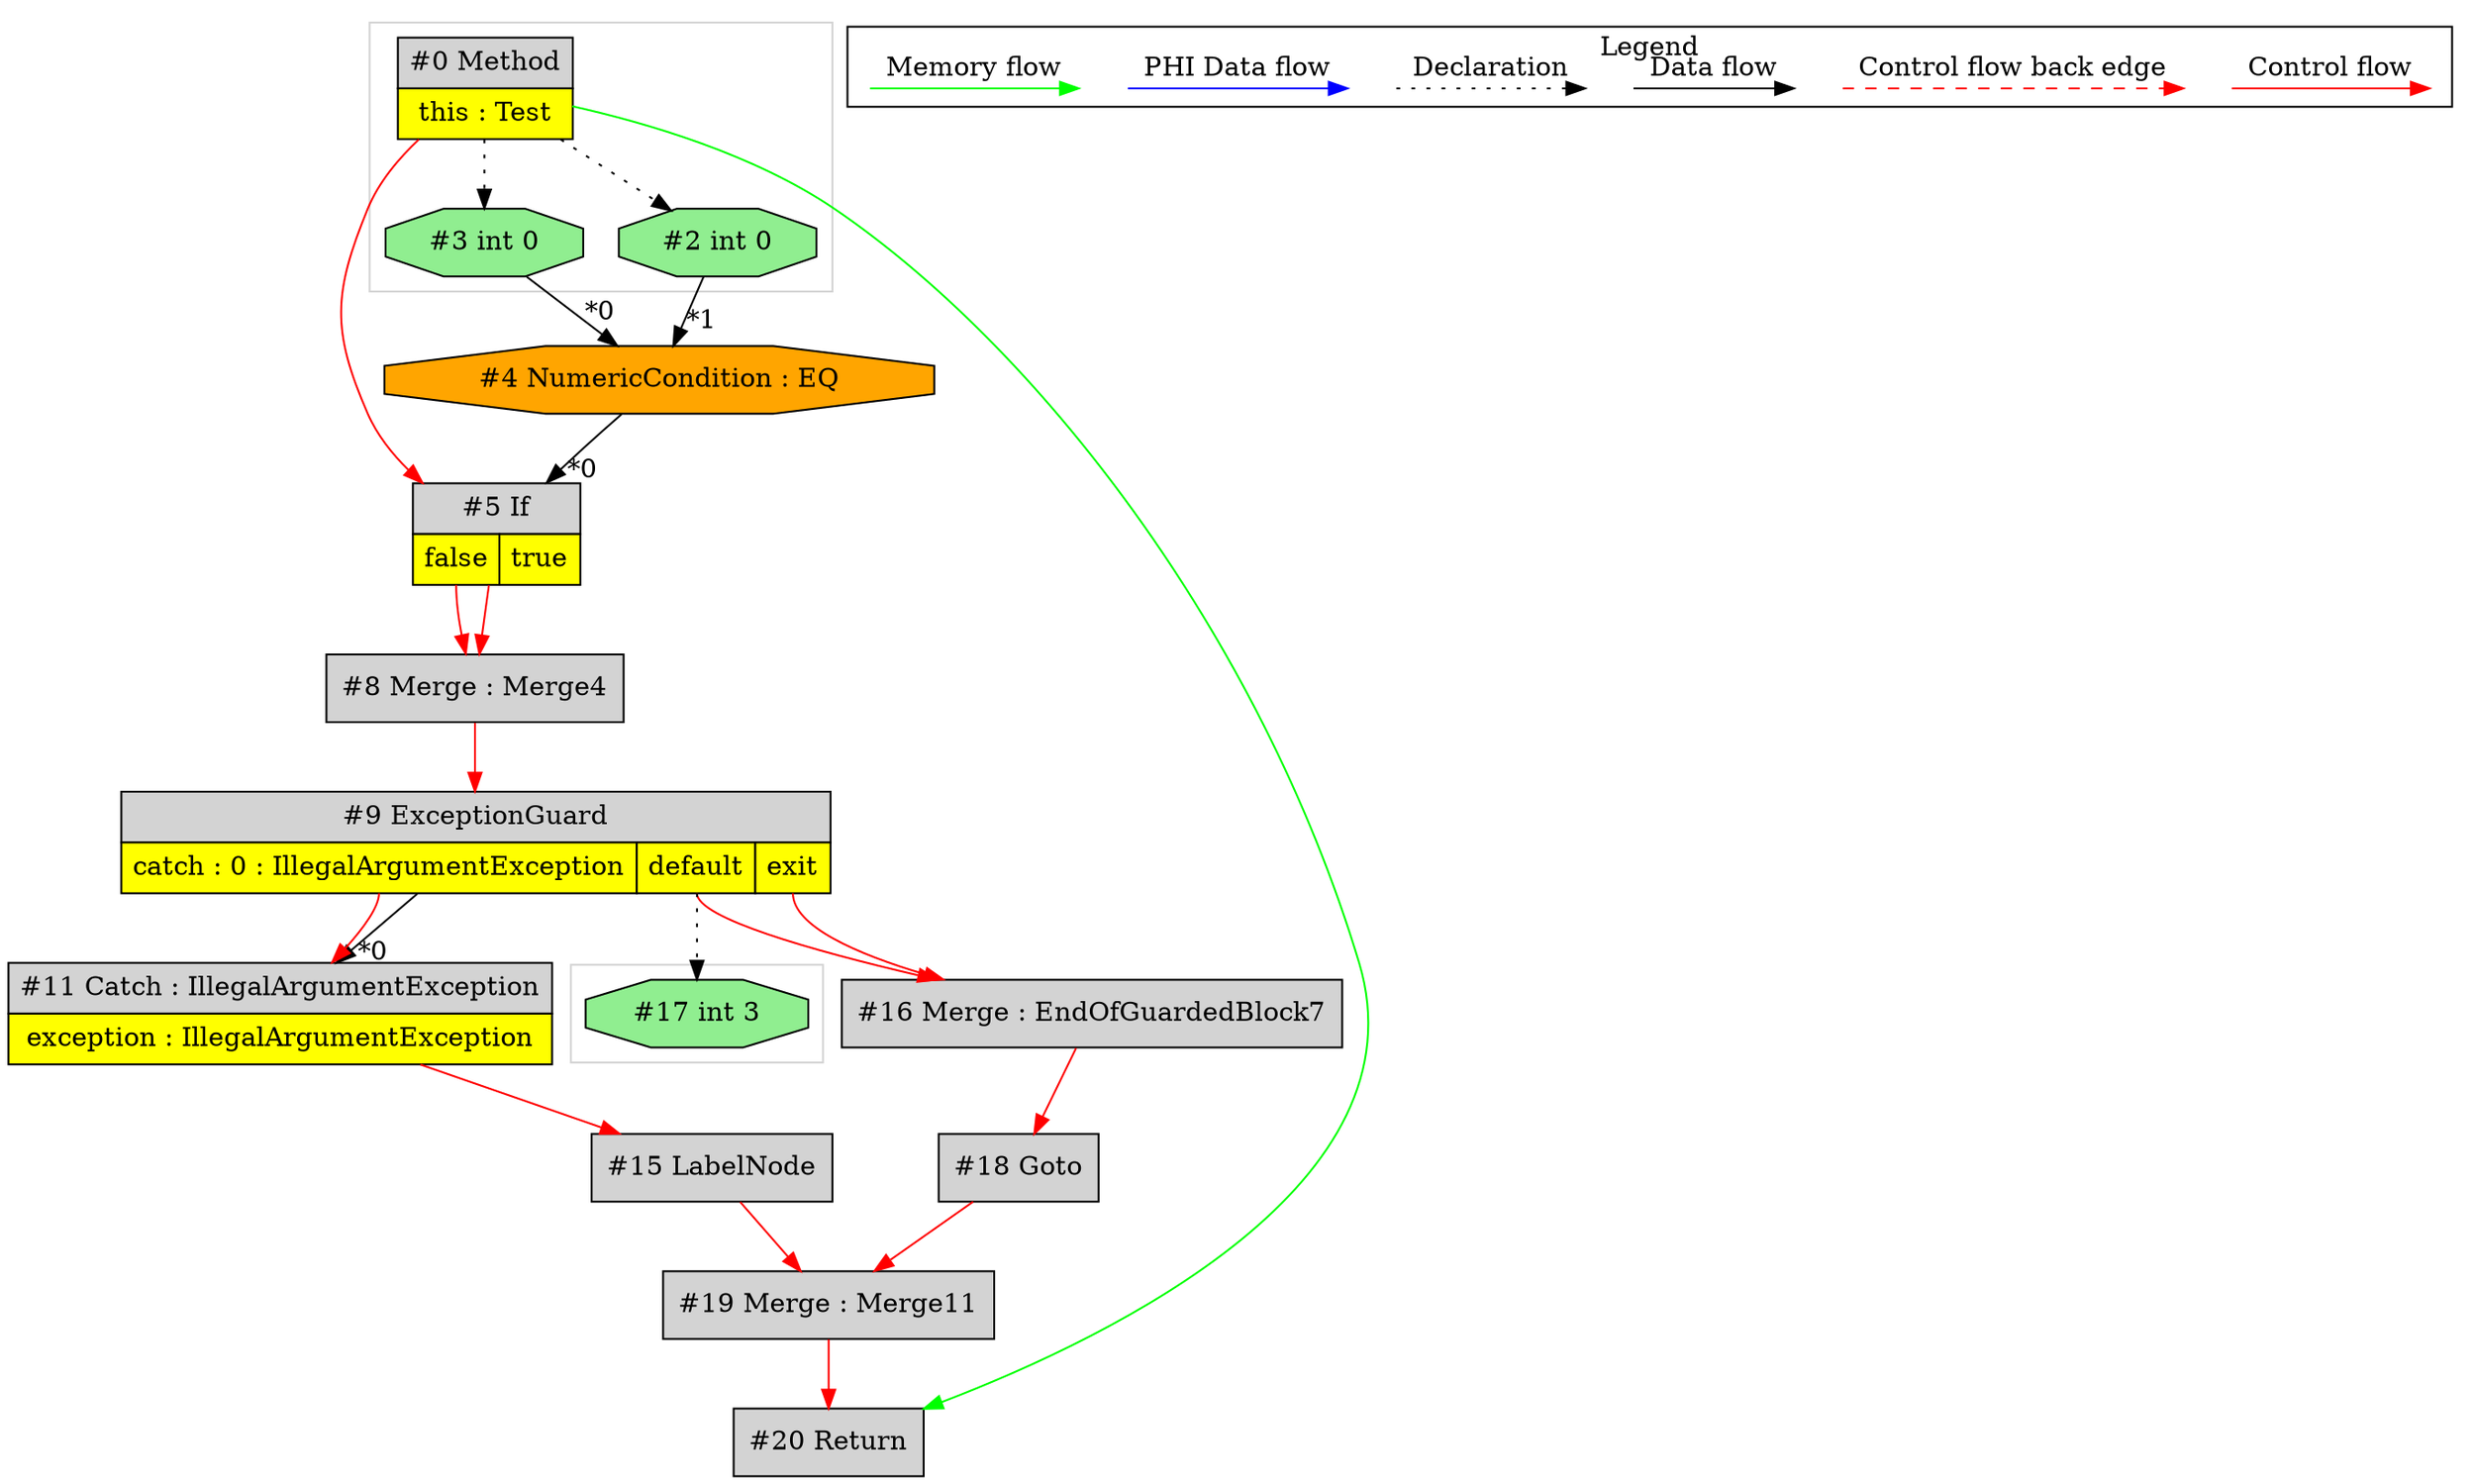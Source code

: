 digraph {
 ordering="in";
 node0[margin="0", label=<<table border="0" cellborder="1" cellspacing="0" cellpadding="5"><tr><td colspan="1">#0 Method</td></tr><tr><td port="prj1" bgcolor="yellow">this : Test</td></tr></table>>,shape=none, fillcolor=lightgrey, style=filled];
 node5[margin="0", label=<<table border="0" cellborder="1" cellspacing="0" cellpadding="5"><tr><td colspan="2">#5 If</td></tr><tr><td port="prj6" bgcolor="yellow">false</td><td port="prj7" bgcolor="yellow">true</td></tr></table>>,shape=none, fillcolor=lightgrey, style=filled];
 node4 -> node5[headlabel="*0", labeldistance=2];
 node0 -> node5[labeldistance=2, color=red, fontcolor=red];
 node4[label="#4 NumericCondition : EQ",shape=octagon, fillcolor=orange, style=filled];
 node3 -> node4[headlabel="*0", labeldistance=2];
 node2 -> node4[headlabel="*1", labeldistance=2];
 node2[label="#2 int 0",shape=octagon, fillcolor=lightgreen, style=filled];
 node0 -> node2[style=dotted];
 node3[label="#3 int 0",shape=octagon, fillcolor=lightgreen, style=filled];
 node0 -> node3[style=dotted];
 node8[label="#8 Merge : Merge4",shape=box, fillcolor=lightgrey, style=filled];
 node5 -> node8[labeldistance=2, color=red, fontcolor=red];
 node5:prj6 -> node8[labeldistance=2, color=red, fontcolor=red];
 node9[margin="0", label=<<table border="0" cellborder="1" cellspacing="0" cellpadding="5"><tr><td colspan="3">#9 ExceptionGuard</td></tr><tr><td port="prj10" bgcolor="yellow">catch : 0 : IllegalArgumentException</td><td port="prj13" bgcolor="yellow">default</td><td port="prj12" bgcolor="yellow">exit</td></tr></table>>,shape=none, fillcolor=lightgrey, style=filled];
 node8 -> node9[labeldistance=2, color=red, fontcolor=red];
 node11[margin="0", label=<<table border="0" cellborder="1" cellspacing="0" cellpadding="5"><tr><td colspan="1">#11 Catch : IllegalArgumentException</td></tr><tr><td port="prj14" bgcolor="yellow">exception : IllegalArgumentException</td></tr></table>>,shape=none, fillcolor=lightgrey, style=filled];
 node9 -> node11[headlabel="*0", labeldistance=2];
 node9:prj10 -> node11[labeldistance=2, color=red, fontcolor=red];
 node15[label="#15 LabelNode",shape=box, fillcolor=lightgrey, style=filled];
 node11 -> node15[labeldistance=2, color=red, fontcolor=red];
 node19[label="#19 Merge : Merge11",shape=box, fillcolor=lightgrey, style=filled];
 node18 -> node19[labeldistance=2, color=red, fontcolor=red];
 node15 -> node19[labeldistance=2, color=red, fontcolor=red];
 node18[label="#18 Goto",shape=box, fillcolor=lightgrey, style=filled];
 node16 -> node18[labeldistance=2, color=red, fontcolor=red];
 node16[label="#16 Merge : EndOfGuardedBlock7",shape=box, fillcolor=lightgrey, style=filled];
 node9:prj13 -> node16[labeldistance=2, color=red, fontcolor=red];
 node9:prj12 -> node16[labeldistance=2, color=red, fontcolor=red];
 node17[label="#17 int 3",shape=octagon, fillcolor=lightgreen, style=filled];
 node9:prj13 -> node17[style=dotted];
 node20[label="#20 Return",shape=box, fillcolor=lightgrey, style=filled];
 node19 -> node20[labeldistance=2, color=red, fontcolor=red];
 node0 -> node20[labeldistance=2, color=green, constraint=false];
 subgraph cluster_0 {
  color=lightgray;
  node0;
  node2;
  node3;
 }
 subgraph cluster_1 {
  color=lightgray;
  node17;
 }
 subgraph cluster_000 {
  label = "Legend";
  node [shape=point]
  {
   rank=same;
   c0 [style = invis];
   c1 [style = invis];
   c2 [style = invis];
   c3 [style = invis];
   d0 [style = invis];
   d1 [style = invis];
   d2 [style = invis];
   d3 [style = invis];
   d4 [style = invis];
   d5 [style = invis];
   d6 [style = invis];
   d7 [style = invis];
  }
  c0 -> c1 [label="Control flow", style=solid, color=red]
  c2 -> c3 [label="Control flow back edge", style=dashed, color=red]
  d0 -> d1 [label="Data flow"]
  d2 -> d3 [label="Declaration", style=dotted]
  d4 -> d5 [label="PHI Data flow", color=blue]
  d6 -> d7 [label="Memory flow", color=green]
 }

}
